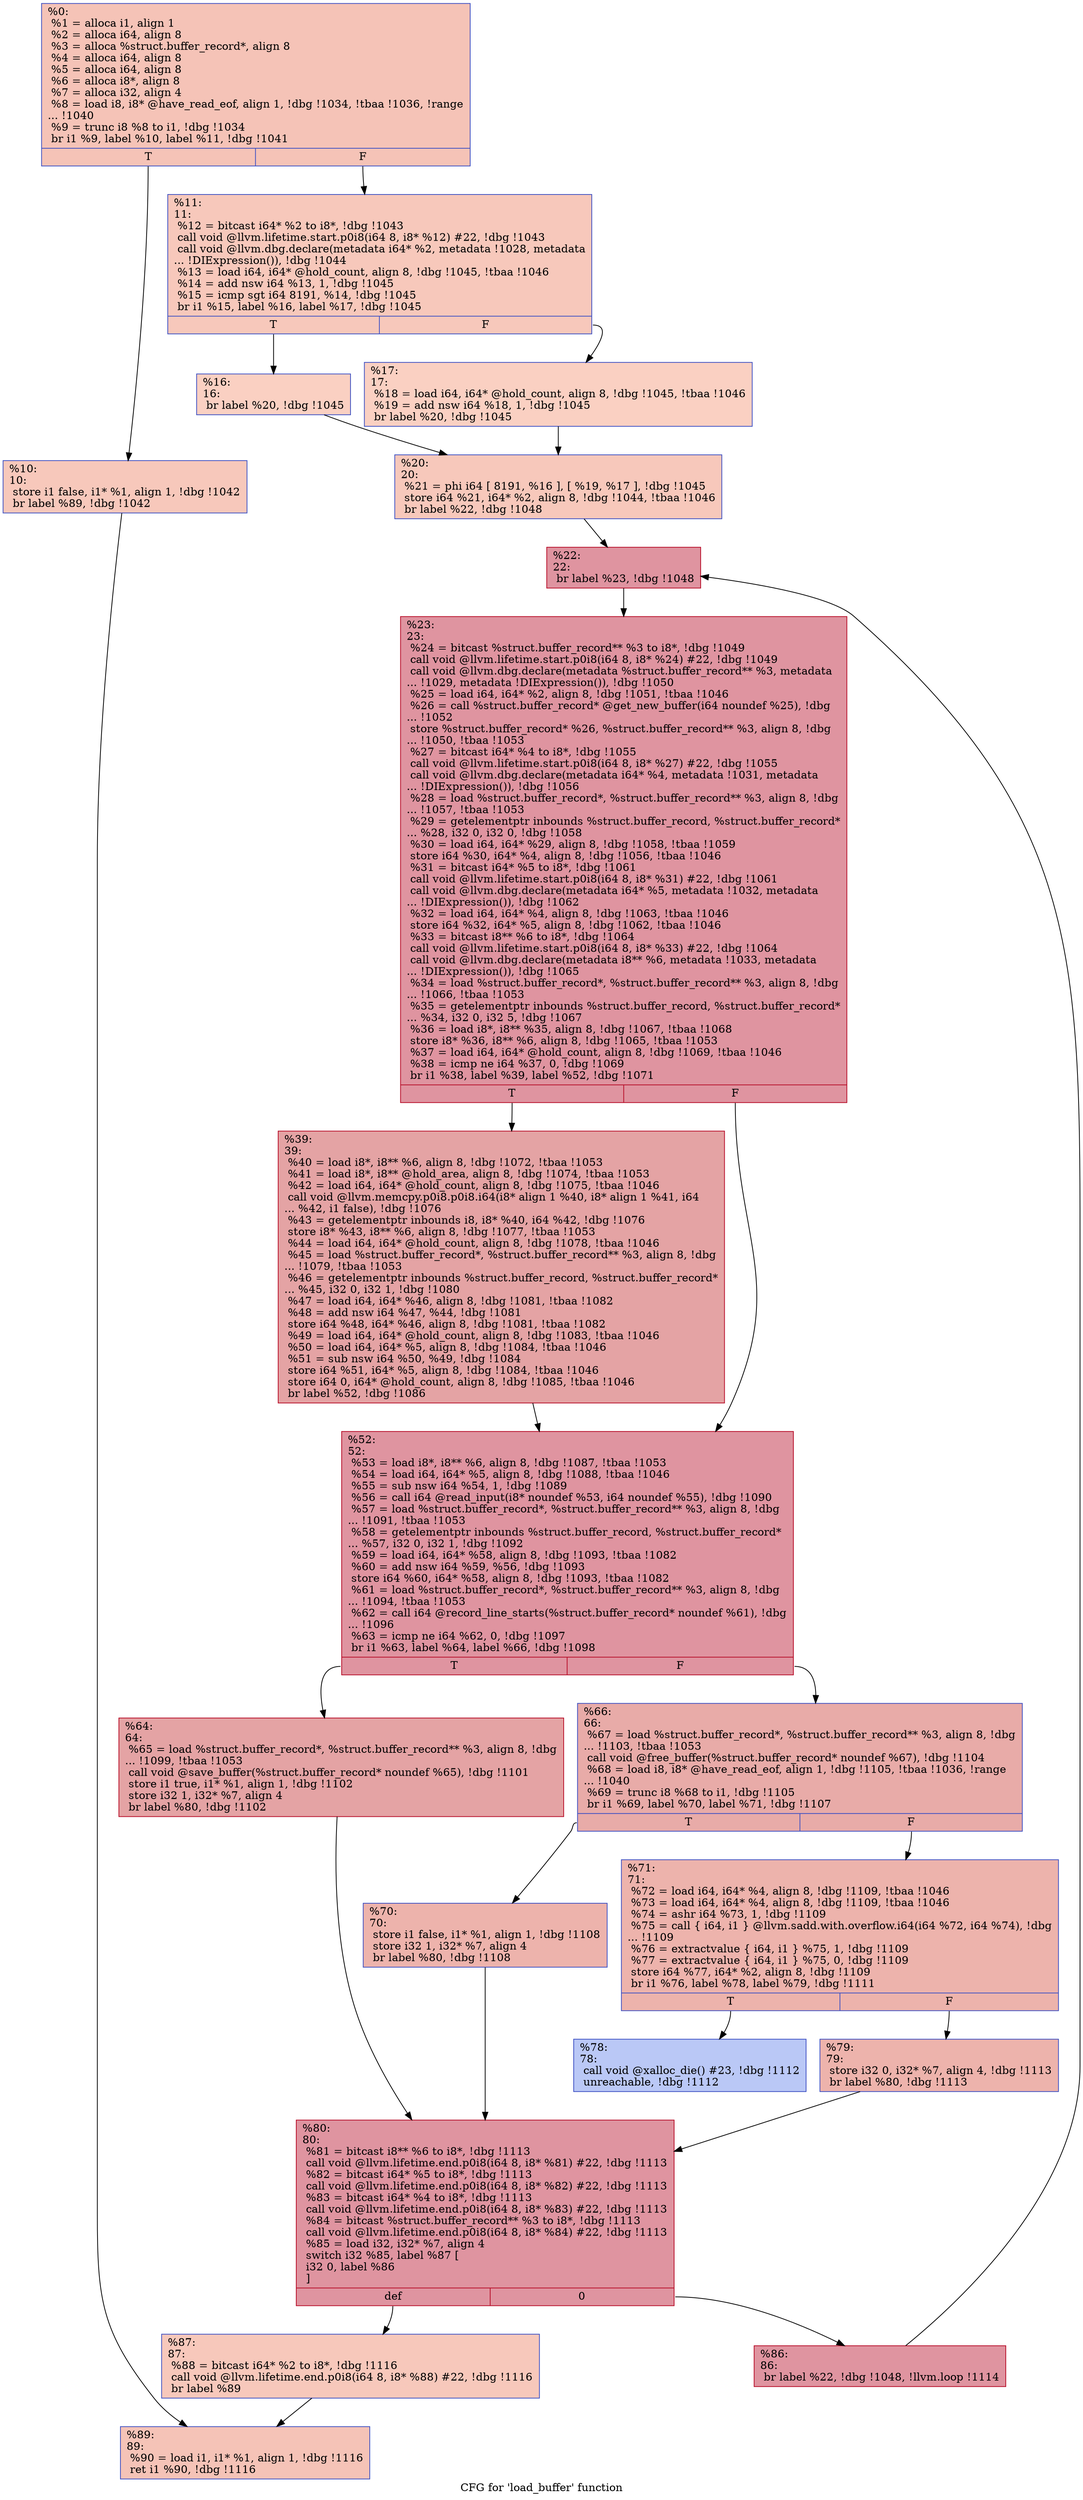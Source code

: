 digraph "CFG for 'load_buffer' function" {
	label="CFG for 'load_buffer' function";

	Node0x2384eb0 [shape=record,color="#3d50c3ff", style=filled, fillcolor="#e8765c70",label="{%0:\l  %1 = alloca i1, align 1\l  %2 = alloca i64, align 8\l  %3 = alloca %struct.buffer_record*, align 8\l  %4 = alloca i64, align 8\l  %5 = alloca i64, align 8\l  %6 = alloca i8*, align 8\l  %7 = alloca i32, align 4\l  %8 = load i8, i8* @have_read_eof, align 1, !dbg !1034, !tbaa !1036, !range\l... !1040\l  %9 = trunc i8 %8 to i1, !dbg !1034\l  br i1 %9, label %10, label %11, !dbg !1041\l|{<s0>T|<s1>F}}"];
	Node0x2384eb0:s0 -> Node0x2384fb0;
	Node0x2384eb0:s1 -> Node0x2385000;
	Node0x2384fb0 [shape=record,color="#3d50c3ff", style=filled, fillcolor="#ed836670",label="{%10:\l10:                                               \l  store i1 false, i1* %1, align 1, !dbg !1042\l  br label %89, !dbg !1042\l}"];
	Node0x2384fb0 -> Node0x2385550;
	Node0x2385000 [shape=record,color="#3d50c3ff", style=filled, fillcolor="#ed836670",label="{%11:\l11:                                               \l  %12 = bitcast i64* %2 to i8*, !dbg !1043\l  call void @llvm.lifetime.start.p0i8(i64 8, i8* %12) #22, !dbg !1043\l  call void @llvm.dbg.declare(metadata i64* %2, metadata !1028, metadata\l... !DIExpression()), !dbg !1044\l  %13 = load i64, i64* @hold_count, align 8, !dbg !1045, !tbaa !1046\l  %14 = add nsw i64 %13, 1, !dbg !1045\l  %15 = icmp sgt i64 8191, %14, !dbg !1045\l  br i1 %15, label %16, label %17, !dbg !1045\l|{<s0>T|<s1>F}}"];
	Node0x2385000:s0 -> Node0x2385050;
	Node0x2385000:s1 -> Node0x23850a0;
	Node0x2385050 [shape=record,color="#3d50c3ff", style=filled, fillcolor="#f3947570",label="{%16:\l16:                                               \l  br label %20, !dbg !1045\l}"];
	Node0x2385050 -> Node0x23850f0;
	Node0x23850a0 [shape=record,color="#3d50c3ff", style=filled, fillcolor="#f3947570",label="{%17:\l17:                                               \l  %18 = load i64, i64* @hold_count, align 8, !dbg !1045, !tbaa !1046\l  %19 = add nsw i64 %18, 1, !dbg !1045\l  br label %20, !dbg !1045\l}"];
	Node0x23850a0 -> Node0x23850f0;
	Node0x23850f0 [shape=record,color="#3d50c3ff", style=filled, fillcolor="#ed836670",label="{%20:\l20:                                               \l  %21 = phi i64 [ 8191, %16 ], [ %19, %17 ], !dbg !1045\l  store i64 %21, i64* %2, align 8, !dbg !1044, !tbaa !1046\l  br label %22, !dbg !1048\l}"];
	Node0x23850f0 -> Node0x2385140;
	Node0x2385140 [shape=record,color="#b70d28ff", style=filled, fillcolor="#b70d2870",label="{%22:\l22:                                               \l  br label %23, !dbg !1048\l}"];
	Node0x2385140 -> Node0x2385190;
	Node0x2385190 [shape=record,color="#b70d28ff", style=filled, fillcolor="#b70d2870",label="{%23:\l23:                                               \l  %24 = bitcast %struct.buffer_record** %3 to i8*, !dbg !1049\l  call void @llvm.lifetime.start.p0i8(i64 8, i8* %24) #22, !dbg !1049\l  call void @llvm.dbg.declare(metadata %struct.buffer_record** %3, metadata\l... !1029, metadata !DIExpression()), !dbg !1050\l  %25 = load i64, i64* %2, align 8, !dbg !1051, !tbaa !1046\l  %26 = call %struct.buffer_record* @get_new_buffer(i64 noundef %25), !dbg\l... !1052\l  store %struct.buffer_record* %26, %struct.buffer_record** %3, align 8, !dbg\l... !1050, !tbaa !1053\l  %27 = bitcast i64* %4 to i8*, !dbg !1055\l  call void @llvm.lifetime.start.p0i8(i64 8, i8* %27) #22, !dbg !1055\l  call void @llvm.dbg.declare(metadata i64* %4, metadata !1031, metadata\l... !DIExpression()), !dbg !1056\l  %28 = load %struct.buffer_record*, %struct.buffer_record** %3, align 8, !dbg\l... !1057, !tbaa !1053\l  %29 = getelementptr inbounds %struct.buffer_record, %struct.buffer_record*\l... %28, i32 0, i32 0, !dbg !1058\l  %30 = load i64, i64* %29, align 8, !dbg !1058, !tbaa !1059\l  store i64 %30, i64* %4, align 8, !dbg !1056, !tbaa !1046\l  %31 = bitcast i64* %5 to i8*, !dbg !1061\l  call void @llvm.lifetime.start.p0i8(i64 8, i8* %31) #22, !dbg !1061\l  call void @llvm.dbg.declare(metadata i64* %5, metadata !1032, metadata\l... !DIExpression()), !dbg !1062\l  %32 = load i64, i64* %4, align 8, !dbg !1063, !tbaa !1046\l  store i64 %32, i64* %5, align 8, !dbg !1062, !tbaa !1046\l  %33 = bitcast i8** %6 to i8*, !dbg !1064\l  call void @llvm.lifetime.start.p0i8(i64 8, i8* %33) #22, !dbg !1064\l  call void @llvm.dbg.declare(metadata i8** %6, metadata !1033, metadata\l... !DIExpression()), !dbg !1065\l  %34 = load %struct.buffer_record*, %struct.buffer_record** %3, align 8, !dbg\l... !1066, !tbaa !1053\l  %35 = getelementptr inbounds %struct.buffer_record, %struct.buffer_record*\l... %34, i32 0, i32 5, !dbg !1067\l  %36 = load i8*, i8** %35, align 8, !dbg !1067, !tbaa !1068\l  store i8* %36, i8** %6, align 8, !dbg !1065, !tbaa !1053\l  %37 = load i64, i64* @hold_count, align 8, !dbg !1069, !tbaa !1046\l  %38 = icmp ne i64 %37, 0, !dbg !1069\l  br i1 %38, label %39, label %52, !dbg !1071\l|{<s0>T|<s1>F}}"];
	Node0x2385190:s0 -> Node0x23851e0;
	Node0x2385190:s1 -> Node0x2385230;
	Node0x23851e0 [shape=record,color="#b70d28ff", style=filled, fillcolor="#c32e3170",label="{%39:\l39:                                               \l  %40 = load i8*, i8** %6, align 8, !dbg !1072, !tbaa !1053\l  %41 = load i8*, i8** @hold_area, align 8, !dbg !1074, !tbaa !1053\l  %42 = load i64, i64* @hold_count, align 8, !dbg !1075, !tbaa !1046\l  call void @llvm.memcpy.p0i8.p0i8.i64(i8* align 1 %40, i8* align 1 %41, i64\l... %42, i1 false), !dbg !1076\l  %43 = getelementptr inbounds i8, i8* %40, i64 %42, !dbg !1076\l  store i8* %43, i8** %6, align 8, !dbg !1077, !tbaa !1053\l  %44 = load i64, i64* @hold_count, align 8, !dbg !1078, !tbaa !1046\l  %45 = load %struct.buffer_record*, %struct.buffer_record** %3, align 8, !dbg\l... !1079, !tbaa !1053\l  %46 = getelementptr inbounds %struct.buffer_record, %struct.buffer_record*\l... %45, i32 0, i32 1, !dbg !1080\l  %47 = load i64, i64* %46, align 8, !dbg !1081, !tbaa !1082\l  %48 = add nsw i64 %47, %44, !dbg !1081\l  store i64 %48, i64* %46, align 8, !dbg !1081, !tbaa !1082\l  %49 = load i64, i64* @hold_count, align 8, !dbg !1083, !tbaa !1046\l  %50 = load i64, i64* %5, align 8, !dbg !1084, !tbaa !1046\l  %51 = sub nsw i64 %50, %49, !dbg !1084\l  store i64 %51, i64* %5, align 8, !dbg !1084, !tbaa !1046\l  store i64 0, i64* @hold_count, align 8, !dbg !1085, !tbaa !1046\l  br label %52, !dbg !1086\l}"];
	Node0x23851e0 -> Node0x2385230;
	Node0x2385230 [shape=record,color="#b70d28ff", style=filled, fillcolor="#b70d2870",label="{%52:\l52:                                               \l  %53 = load i8*, i8** %6, align 8, !dbg !1087, !tbaa !1053\l  %54 = load i64, i64* %5, align 8, !dbg !1088, !tbaa !1046\l  %55 = sub nsw i64 %54, 1, !dbg !1089\l  %56 = call i64 @read_input(i8* noundef %53, i64 noundef %55), !dbg !1090\l  %57 = load %struct.buffer_record*, %struct.buffer_record** %3, align 8, !dbg\l... !1091, !tbaa !1053\l  %58 = getelementptr inbounds %struct.buffer_record, %struct.buffer_record*\l... %57, i32 0, i32 1, !dbg !1092\l  %59 = load i64, i64* %58, align 8, !dbg !1093, !tbaa !1082\l  %60 = add nsw i64 %59, %56, !dbg !1093\l  store i64 %60, i64* %58, align 8, !dbg !1093, !tbaa !1082\l  %61 = load %struct.buffer_record*, %struct.buffer_record** %3, align 8, !dbg\l... !1094, !tbaa !1053\l  %62 = call i64 @record_line_starts(%struct.buffer_record* noundef %61), !dbg\l... !1096\l  %63 = icmp ne i64 %62, 0, !dbg !1097\l  br i1 %63, label %64, label %66, !dbg !1098\l|{<s0>T|<s1>F}}"];
	Node0x2385230:s0 -> Node0x2385280;
	Node0x2385230:s1 -> Node0x23852d0;
	Node0x2385280 [shape=record,color="#b70d28ff", style=filled, fillcolor="#c32e3170",label="{%64:\l64:                                               \l  %65 = load %struct.buffer_record*, %struct.buffer_record** %3, align 8, !dbg\l... !1099, !tbaa !1053\l  call void @save_buffer(%struct.buffer_record* noundef %65), !dbg !1101\l  store i1 true, i1* %1, align 1, !dbg !1102\l  store i32 1, i32* %7, align 4\l  br label %80, !dbg !1102\l}"];
	Node0x2385280 -> Node0x2385460;
	Node0x23852d0 [shape=record,color="#3d50c3ff", style=filled, fillcolor="#cc403a70",label="{%66:\l66:                                               \l  %67 = load %struct.buffer_record*, %struct.buffer_record** %3, align 8, !dbg\l... !1103, !tbaa !1053\l  call void @free_buffer(%struct.buffer_record* noundef %67), !dbg !1104\l  %68 = load i8, i8* @have_read_eof, align 1, !dbg !1105, !tbaa !1036, !range\l... !1040\l  %69 = trunc i8 %68 to i1, !dbg !1105\l  br i1 %69, label %70, label %71, !dbg !1107\l|{<s0>T|<s1>F}}"];
	Node0x23852d0:s0 -> Node0x2385320;
	Node0x23852d0:s1 -> Node0x2385370;
	Node0x2385320 [shape=record,color="#3d50c3ff", style=filled, fillcolor="#d6524470",label="{%70:\l70:                                               \l  store i1 false, i1* %1, align 1, !dbg !1108\l  store i32 1, i32* %7, align 4\l  br label %80, !dbg !1108\l}"];
	Node0x2385320 -> Node0x2385460;
	Node0x2385370 [shape=record,color="#3d50c3ff", style=filled, fillcolor="#d6524470",label="{%71:\l71:                                               \l  %72 = load i64, i64* %4, align 8, !dbg !1109, !tbaa !1046\l  %73 = load i64, i64* %4, align 8, !dbg !1109, !tbaa !1046\l  %74 = ashr i64 %73, 1, !dbg !1109\l  %75 = call \{ i64, i1 \} @llvm.sadd.with.overflow.i64(i64 %72, i64 %74), !dbg\l... !1109\l  %76 = extractvalue \{ i64, i1 \} %75, 1, !dbg !1109\l  %77 = extractvalue \{ i64, i1 \} %75, 0, !dbg !1109\l  store i64 %77, i64* %2, align 8, !dbg !1109\l  br i1 %76, label %78, label %79, !dbg !1111\l|{<s0>T|<s1>F}}"];
	Node0x2385370:s0 -> Node0x23853c0;
	Node0x2385370:s1 -> Node0x2385410;
	Node0x23853c0 [shape=record,color="#3d50c3ff", style=filled, fillcolor="#6282ea70",label="{%78:\l78:                                               \l  call void @xalloc_die() #23, !dbg !1112\l  unreachable, !dbg !1112\l}"];
	Node0x2385410 [shape=record,color="#3d50c3ff", style=filled, fillcolor="#d6524470",label="{%79:\l79:                                               \l  store i32 0, i32* %7, align 4, !dbg !1113\l  br label %80, !dbg !1113\l}"];
	Node0x2385410 -> Node0x2385460;
	Node0x2385460 [shape=record,color="#b70d28ff", style=filled, fillcolor="#b70d2870",label="{%80:\l80:                                               \l  %81 = bitcast i8** %6 to i8*, !dbg !1113\l  call void @llvm.lifetime.end.p0i8(i64 8, i8* %81) #22, !dbg !1113\l  %82 = bitcast i64* %5 to i8*, !dbg !1113\l  call void @llvm.lifetime.end.p0i8(i64 8, i8* %82) #22, !dbg !1113\l  %83 = bitcast i64* %4 to i8*, !dbg !1113\l  call void @llvm.lifetime.end.p0i8(i64 8, i8* %83) #22, !dbg !1113\l  %84 = bitcast %struct.buffer_record** %3 to i8*, !dbg !1113\l  call void @llvm.lifetime.end.p0i8(i64 8, i8* %84) #22, !dbg !1113\l  %85 = load i32, i32* %7, align 4\l  switch i32 %85, label %87 [\l    i32 0, label %86\l  ]\l|{<s0>def|<s1>0}}"];
	Node0x2385460:s0 -> Node0x2385500;
	Node0x2385460:s1 -> Node0x23854b0;
	Node0x23854b0 [shape=record,color="#b70d28ff", style=filled, fillcolor="#b70d2870",label="{%86:\l86:                                               \l  br label %22, !dbg !1048, !llvm.loop !1114\l}"];
	Node0x23854b0 -> Node0x2385140;
	Node0x2385500 [shape=record,color="#3d50c3ff", style=filled, fillcolor="#ed836670",label="{%87:\l87:                                               \l  %88 = bitcast i64* %2 to i8*, !dbg !1116\l  call void @llvm.lifetime.end.p0i8(i64 8, i8* %88) #22, !dbg !1116\l  br label %89\l}"];
	Node0x2385500 -> Node0x2385550;
	Node0x2385550 [shape=record,color="#3d50c3ff", style=filled, fillcolor="#e8765c70",label="{%89:\l89:                                               \l  %90 = load i1, i1* %1, align 1, !dbg !1116\l  ret i1 %90, !dbg !1116\l}"];
}
